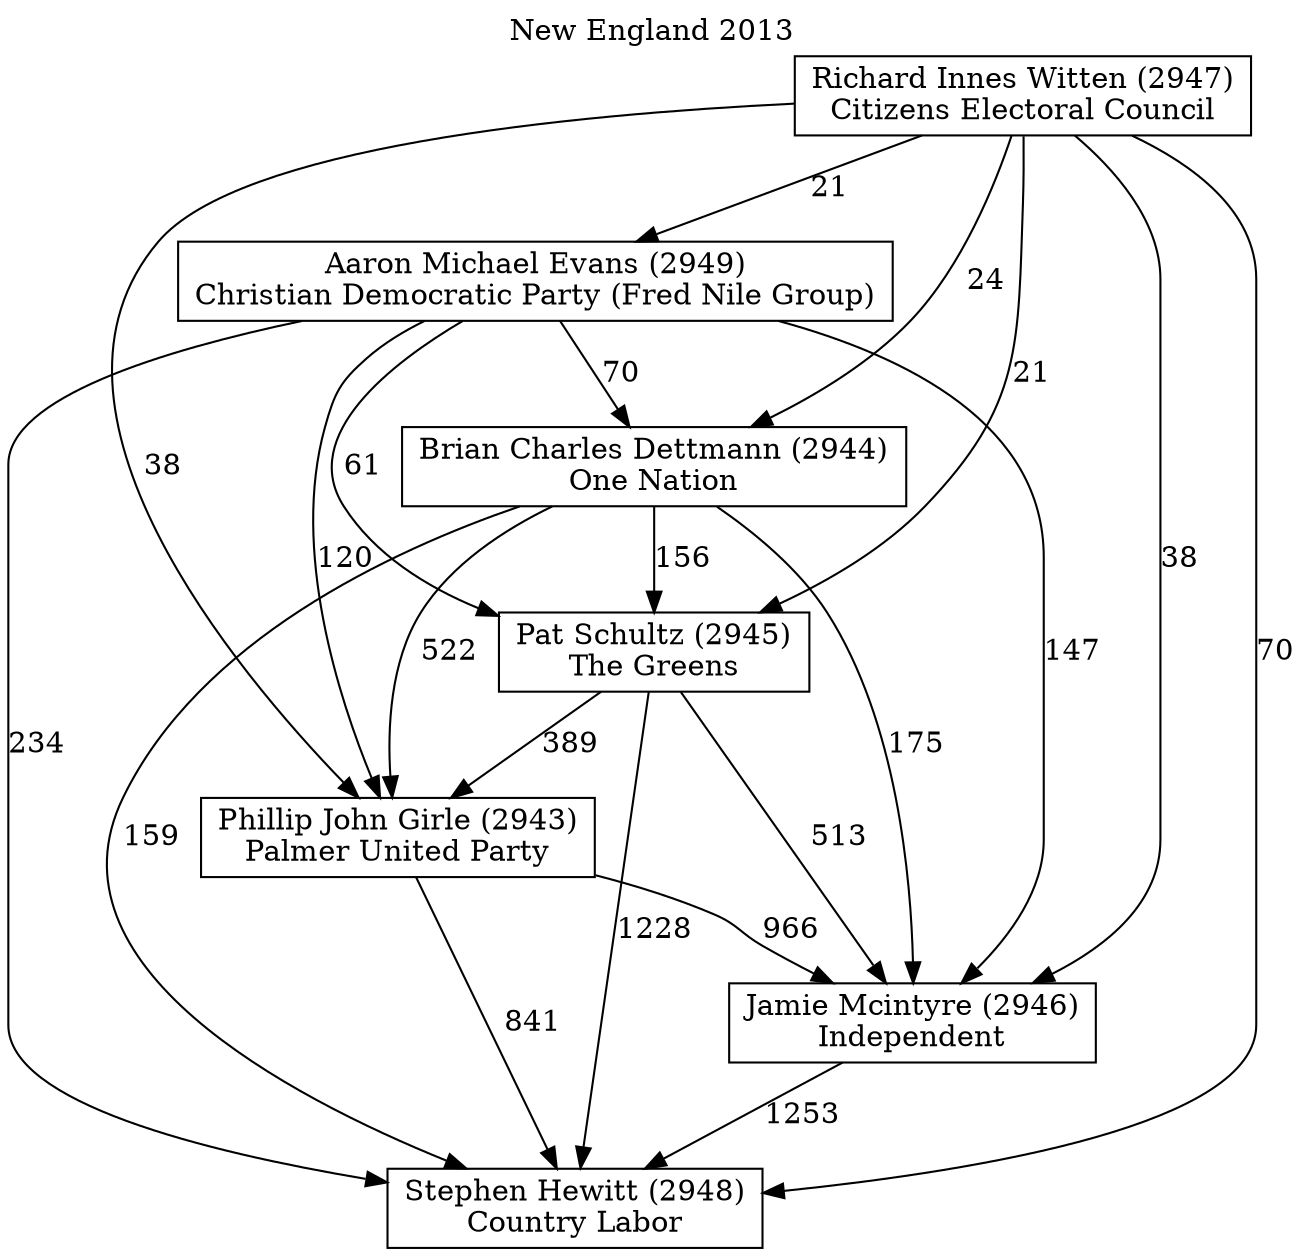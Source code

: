 // House preference flow
digraph "Stephen Hewitt (2948)_New England_2013" {
	graph [label="New England 2013" labelloc=t mclimit=10]
	node [shape=box]
	"Aaron Michael Evans (2949)" [label="Aaron Michael Evans (2949)
Christian Democratic Party (Fred Nile Group)"]
	"Brian Charles Dettmann (2944)" [label="Brian Charles Dettmann (2944)
One Nation"]
	"Jamie Mcintyre (2946)" [label="Jamie Mcintyre (2946)
Independent"]
	"Pat Schultz (2945)" [label="Pat Schultz (2945)
The Greens"]
	"Phillip John Girle (2943)" [label="Phillip John Girle (2943)
Palmer United Party"]
	"Richard Innes Witten (2947)" [label="Richard Innes Witten (2947)
Citizens Electoral Council"]
	"Stephen Hewitt (2948)" [label="Stephen Hewitt (2948)
Country Labor"]
	"Aaron Michael Evans (2949)" -> "Brian Charles Dettmann (2944)" [label=70]
	"Aaron Michael Evans (2949)" -> "Jamie Mcintyre (2946)" [label=147]
	"Aaron Michael Evans (2949)" -> "Pat Schultz (2945)" [label=61]
	"Aaron Michael Evans (2949)" -> "Phillip John Girle (2943)" [label=120]
	"Aaron Michael Evans (2949)" -> "Stephen Hewitt (2948)" [label=234]
	"Brian Charles Dettmann (2944)" -> "Jamie Mcintyre (2946)" [label=175]
	"Brian Charles Dettmann (2944)" -> "Pat Schultz (2945)" [label=156]
	"Brian Charles Dettmann (2944)" -> "Phillip John Girle (2943)" [label=522]
	"Brian Charles Dettmann (2944)" -> "Stephen Hewitt (2948)" [label=159]
	"Jamie Mcintyre (2946)" -> "Stephen Hewitt (2948)" [label=1253]
	"Pat Schultz (2945)" -> "Jamie Mcintyre (2946)" [label=513]
	"Pat Schultz (2945)" -> "Phillip John Girle (2943)" [label=389]
	"Pat Schultz (2945)" -> "Stephen Hewitt (2948)" [label=1228]
	"Phillip John Girle (2943)" -> "Jamie Mcintyre (2946)" [label=966]
	"Phillip John Girle (2943)" -> "Stephen Hewitt (2948)" [label=841]
	"Richard Innes Witten (2947)" -> "Aaron Michael Evans (2949)" [label=21]
	"Richard Innes Witten (2947)" -> "Brian Charles Dettmann (2944)" [label=24]
	"Richard Innes Witten (2947)" -> "Jamie Mcintyre (2946)" [label=38]
	"Richard Innes Witten (2947)" -> "Pat Schultz (2945)" [label=21]
	"Richard Innes Witten (2947)" -> "Phillip John Girle (2943)" [label=38]
	"Richard Innes Witten (2947)" -> "Stephen Hewitt (2948)" [label=70]
}

